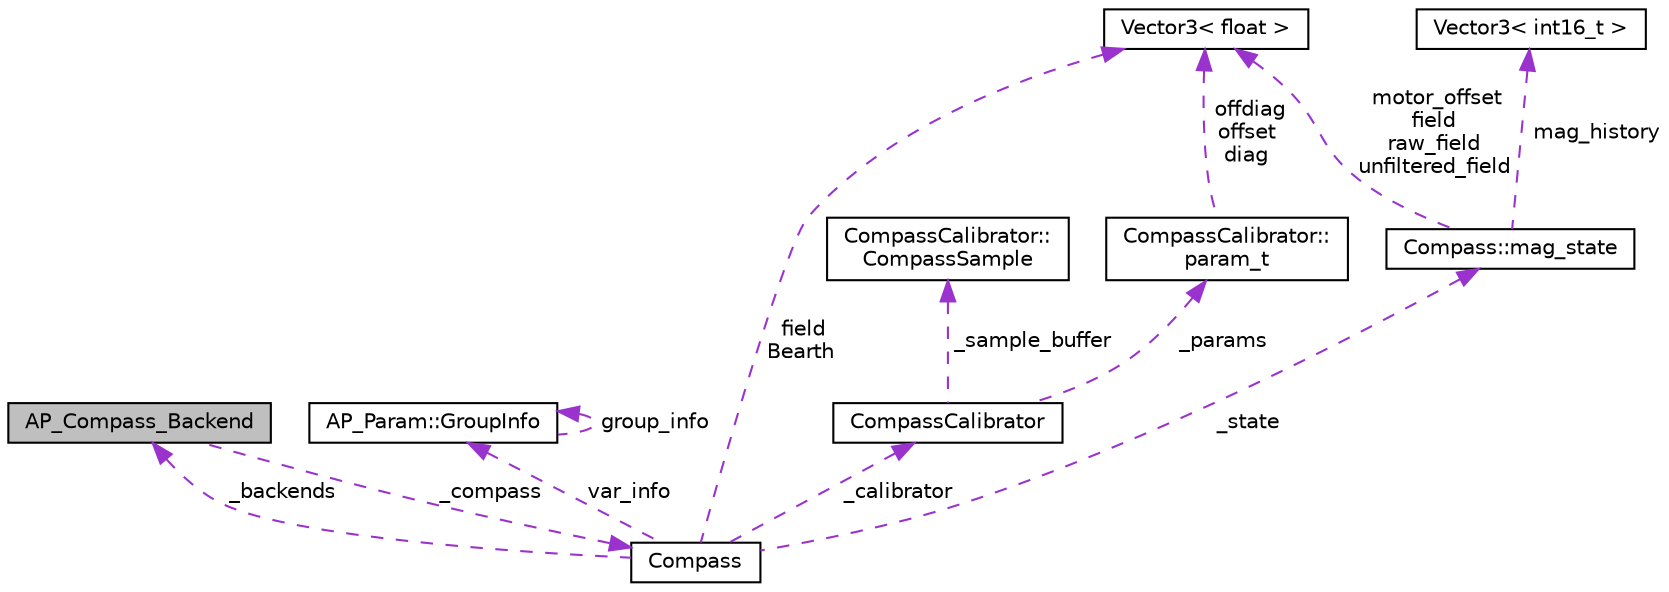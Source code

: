 digraph "AP_Compass_Backend"
{
 // INTERACTIVE_SVG=YES
  edge [fontname="Helvetica",fontsize="10",labelfontname="Helvetica",labelfontsize="10"];
  node [fontname="Helvetica",fontsize="10",shape=record];
  Node1 [label="AP_Compass_Backend",height=0.2,width=0.4,color="black", fillcolor="grey75", style="filled", fontcolor="black"];
  Node2 -> Node1 [dir="back",color="darkorchid3",fontsize="10",style="dashed",label=" _compass" ,fontname="Helvetica"];
  Node2 [label="Compass",height=0.2,width=0.4,color="black", fillcolor="white", style="filled",URL="$classCompass.html"];
  Node3 -> Node2 [dir="back",color="darkorchid3",fontsize="10",style="dashed",label=" var_info" ,fontname="Helvetica"];
  Node3 [label="AP_Param::GroupInfo",height=0.2,width=0.4,color="black", fillcolor="white", style="filled",URL="$structAP__Param_1_1GroupInfo.html"];
  Node3 -> Node3 [dir="back",color="darkorchid3",fontsize="10",style="dashed",label=" group_info" ,fontname="Helvetica"];
  Node4 -> Node2 [dir="back",color="darkorchid3",fontsize="10",style="dashed",label=" field\nBearth" ,fontname="Helvetica"];
  Node4 [label="Vector3\< float \>",height=0.2,width=0.4,color="black", fillcolor="white", style="filled",URL="$classVector3.html"];
  Node5 -> Node2 [dir="back",color="darkorchid3",fontsize="10",style="dashed",label=" _calibrator" ,fontname="Helvetica"];
  Node5 [label="CompassCalibrator",height=0.2,width=0.4,color="black", fillcolor="white", style="filled",URL="$classCompassCalibrator.html"];
  Node6 -> Node5 [dir="back",color="darkorchid3",fontsize="10",style="dashed",label=" _params" ,fontname="Helvetica"];
  Node6 [label="CompassCalibrator::\lparam_t",height=0.2,width=0.4,color="black", fillcolor="white", style="filled",URL="$classCompassCalibrator_1_1param__t.html"];
  Node4 -> Node6 [dir="back",color="darkorchid3",fontsize="10",style="dashed",label=" offdiag\noffset\ndiag" ,fontname="Helvetica"];
  Node7 -> Node5 [dir="back",color="darkorchid3",fontsize="10",style="dashed",label=" _sample_buffer" ,fontname="Helvetica"];
  Node7 [label="CompassCalibrator::\lCompassSample",height=0.2,width=0.4,color="black", fillcolor="white", style="filled",URL="$classCompassCalibrator_1_1CompassSample.html"];
  Node1 -> Node2 [dir="back",color="darkorchid3",fontsize="10",style="dashed",label=" _backends" ,fontname="Helvetica"];
  Node8 -> Node2 [dir="back",color="darkorchid3",fontsize="10",style="dashed",label=" _state" ,fontname="Helvetica"];
  Node8 [label="Compass::mag_state",height=0.2,width=0.4,color="black", fillcolor="white", style="filled",URL="$structCompass_1_1mag__state.html"];
  Node4 -> Node8 [dir="back",color="darkorchid3",fontsize="10",style="dashed",label=" motor_offset\nfield\nraw_field\nunfiltered_field" ,fontname="Helvetica"];
  Node9 -> Node8 [dir="back",color="darkorchid3",fontsize="10",style="dashed",label=" mag_history" ,fontname="Helvetica"];
  Node9 [label="Vector3\< int16_t \>",height=0.2,width=0.4,color="black", fillcolor="white", style="filled",URL="$classVector3.html"];
}
